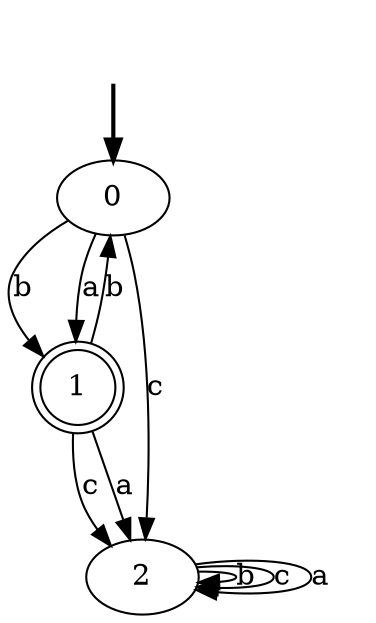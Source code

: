 digraph {
	fake [style=invisible]
	0 [root=true]
	1 [shape=doublecircle]
	2
	fake -> 0 [style=bold]
	0 -> 1 [label=b]
	0 -> 2 [label=c]
	0 -> 1 [label=a]
	1 -> 0 [label=b]
	1 -> 2 [label=c]
	1 -> 2 [label=a]
	2 -> 2 [label=b]
	2 -> 2 [label=c]
	2 -> 2 [label=a]
}
